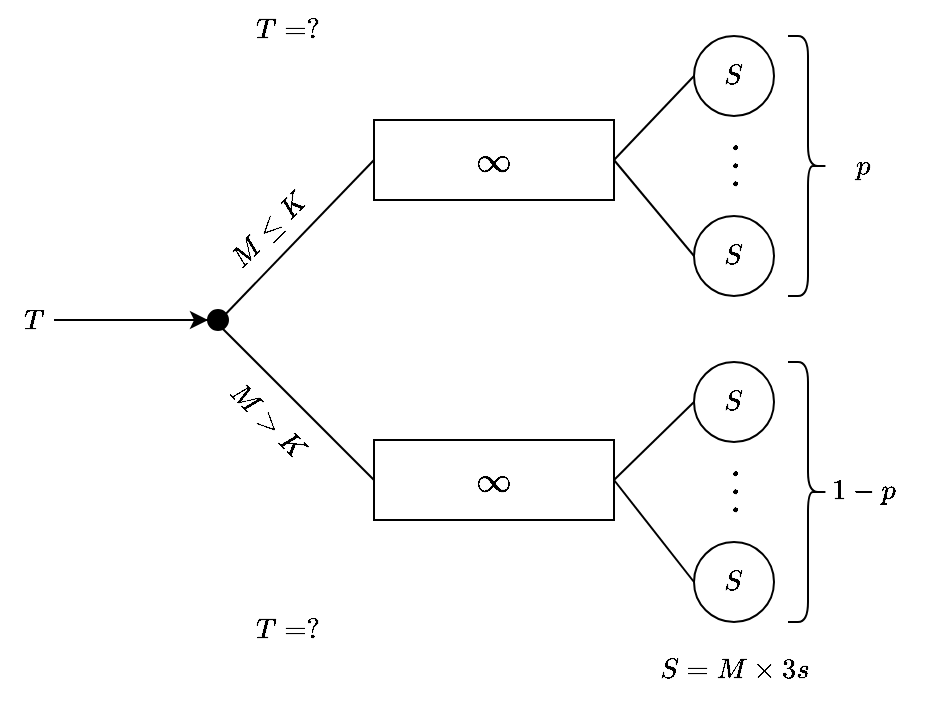 <mxfile version="22.1.5" type="google" pages="3">
  <diagram name="Pagina-1" id="4K00RK4FX_yByHIcb2aS">
    <mxGraphModel dx="521" dy="482" grid="1" gridSize="10" guides="1" tooltips="1" connect="1" arrows="1" fold="1" page="1" pageScale="1" pageWidth="1654" pageHeight="2336" math="1" shadow="0">
      <root>
        <mxCell id="0" />
        <mxCell id="1" parent="0" />
        <mxCell id="tE7Q02Ol-RE7BCVSA9B6-1" value="" style="endArrow=none;html=1;rounded=0;" parent="1" source="tE7Q02Ol-RE7BCVSA9B6-33" edge="1">
          <mxGeometry width="50" height="50" relative="1" as="geometry">
            <mxPoint x="440" y="200" as="sourcePoint" />
            <mxPoint x="520" y="200" as="targetPoint" />
          </mxGeometry>
        </mxCell>
        <mxCell id="tE7Q02Ol-RE7BCVSA9B6-2" value="" style="ellipse;whiteSpace=wrap;html=1;strokeColor=#000000;fillColor=#000000;" parent="1" vertex="1">
          <mxGeometry x="517" y="195" width="10" height="10" as="geometry" />
        </mxCell>
        <mxCell id="tE7Q02Ol-RE7BCVSA9B6-3" value="" style="endArrow=none;html=1;rounded=0;" parent="1" edge="1">
          <mxGeometry width="50" height="50" relative="1" as="geometry">
            <mxPoint x="522" y="201" as="sourcePoint" />
            <mxPoint x="600" y="120" as="targetPoint" />
          </mxGeometry>
        </mxCell>
        <mxCell id="tE7Q02Ol-RE7BCVSA9B6-8" value="" style="endArrow=none;html=1;rounded=0;" parent="1" edge="1">
          <mxGeometry width="50" height="50" relative="1" as="geometry">
            <mxPoint x="600" y="280" as="sourcePoint" />
            <mxPoint x="520" y="200" as="targetPoint" />
          </mxGeometry>
        </mxCell>
        <mxCell id="tE7Q02Ol-RE7BCVSA9B6-9" value="$$M \le K$$" style="text;html=1;strokeColor=none;fillColor=none;align=center;verticalAlign=middle;whiteSpace=wrap;rounded=0;rotation=-45;" parent="1" vertex="1">
          <mxGeometry x="517" y="140" width="60" height="30" as="geometry" />
        </mxCell>
        <mxCell id="tE7Q02Ol-RE7BCVSA9B6-10" value="&lt;font style=&quot;font-size: 15px;&quot;&gt;$$\infty$$&lt;/font&gt;" style="rounded=0;whiteSpace=wrap;html=1;" parent="1" vertex="1">
          <mxGeometry x="600" y="100" width="120" height="40" as="geometry" />
        </mxCell>
        <mxCell id="tE7Q02Ol-RE7BCVSA9B6-11" value="" style="endArrow=none;html=1;rounded=0;entryX=0;entryY=0.5;entryDx=0;entryDy=0;" parent="1" target="tE7Q02Ol-RE7BCVSA9B6-12" edge="1">
          <mxGeometry width="50" height="50" relative="1" as="geometry">
            <mxPoint x="720" y="120" as="sourcePoint" />
            <mxPoint x="760" y="120" as="targetPoint" />
          </mxGeometry>
        </mxCell>
        <mxCell id="tE7Q02Ol-RE7BCVSA9B6-12" value="$$S$$" style="ellipse;whiteSpace=wrap;html=1;" parent="1" vertex="1">
          <mxGeometry x="760" y="58" width="40" height="40" as="geometry" />
        </mxCell>
        <mxCell id="tE7Q02Ol-RE7BCVSA9B6-13" value="&lt;font style=&quot;font-size: 15px;&quot;&gt;$$\infty$$&lt;/font&gt;" style="rounded=0;whiteSpace=wrap;html=1;" parent="1" vertex="1">
          <mxGeometry x="600" y="260" width="120" height="40" as="geometry" />
        </mxCell>
        <mxCell id="tE7Q02Ol-RE7BCVSA9B6-20" value="$$M &amp;gt; K$$" style="text;html=1;strokeColor=none;fillColor=none;align=center;verticalAlign=middle;whiteSpace=wrap;rounded=0;rotation=45;" parent="1" vertex="1">
          <mxGeometry x="517" y="235" width="60" height="30" as="geometry" />
        </mxCell>
        <mxCell id="tE7Q02Ol-RE7BCVSA9B6-21" value="&lt;font style=&quot;font-size: 17px;&quot;&gt;$$\dots$$&lt;/font&gt;" style="text;html=1;strokeColor=none;fillColor=none;align=center;verticalAlign=middle;whiteSpace=wrap;rounded=0;rotation=90;" parent="1" vertex="1">
          <mxGeometry x="755" y="108" width="60" height="30" as="geometry" />
        </mxCell>
        <mxCell id="tE7Q02Ol-RE7BCVSA9B6-22" value="$$S$$" style="ellipse;whiteSpace=wrap;html=1;" parent="1" vertex="1">
          <mxGeometry x="760" y="148" width="40" height="40" as="geometry" />
        </mxCell>
        <mxCell id="tE7Q02Ol-RE7BCVSA9B6-23" value="" style="endArrow=none;html=1;rounded=0;entryX=0;entryY=0.5;entryDx=0;entryDy=0;exitX=1;exitY=0.5;exitDx=0;exitDy=0;" parent="1" source="tE7Q02Ol-RE7BCVSA9B6-10" target="tE7Q02Ol-RE7BCVSA9B6-22" edge="1">
          <mxGeometry width="50" height="50" relative="1" as="geometry">
            <mxPoint x="730" y="130" as="sourcePoint" />
            <mxPoint x="770" y="70" as="targetPoint" />
          </mxGeometry>
        </mxCell>
        <mxCell id="tE7Q02Ol-RE7BCVSA9B6-24" value="" style="shape=curlyBracket;whiteSpace=wrap;html=1;rounded=1;flipH=1;labelPosition=right;verticalLabelPosition=middle;align=left;verticalAlign=middle;" parent="1" vertex="1">
          <mxGeometry x="807" y="58" width="20" height="130" as="geometry" />
        </mxCell>
        <mxCell id="tE7Q02Ol-RE7BCVSA9B6-25" value="$$p$$" style="text;html=1;strokeColor=none;fillColor=none;align=center;verticalAlign=middle;whiteSpace=wrap;rounded=0;" parent="1" vertex="1">
          <mxGeometry x="815" y="108" width="60" height="30" as="geometry" />
        </mxCell>
        <mxCell id="tE7Q02Ol-RE7BCVSA9B6-26" value="" style="endArrow=none;html=1;rounded=0;entryX=0;entryY=0.5;entryDx=0;entryDy=0;" parent="1" target="tE7Q02Ol-RE7BCVSA9B6-27" edge="1">
          <mxGeometry width="50" height="50" relative="1" as="geometry">
            <mxPoint x="720" y="280" as="sourcePoint" />
            <mxPoint x="760" y="280" as="targetPoint" />
          </mxGeometry>
        </mxCell>
        <mxCell id="tE7Q02Ol-RE7BCVSA9B6-27" value="$$S$$" style="ellipse;whiteSpace=wrap;html=1;" parent="1" vertex="1">
          <mxGeometry x="760" y="221" width="40" height="40" as="geometry" />
        </mxCell>
        <mxCell id="tE7Q02Ol-RE7BCVSA9B6-29" value="$$S$$" style="ellipse;whiteSpace=wrap;html=1;" parent="1" vertex="1">
          <mxGeometry x="760" y="311" width="40" height="40" as="geometry" />
        </mxCell>
        <mxCell id="tE7Q02Ol-RE7BCVSA9B6-30" value="" style="endArrow=none;html=1;rounded=0;entryX=0;entryY=0.5;entryDx=0;entryDy=0;exitX=1;exitY=0.5;exitDx=0;exitDy=0;" parent="1" target="tE7Q02Ol-RE7BCVSA9B6-29" edge="1">
          <mxGeometry width="50" height="50" relative="1" as="geometry">
            <mxPoint x="720" y="280" as="sourcePoint" />
            <mxPoint x="770" y="230" as="targetPoint" />
          </mxGeometry>
        </mxCell>
        <mxCell id="tE7Q02Ol-RE7BCVSA9B6-31" value="" style="shape=curlyBracket;whiteSpace=wrap;html=1;rounded=1;flipH=1;labelPosition=right;verticalLabelPosition=middle;align=left;verticalAlign=middle;" parent="1" vertex="1">
          <mxGeometry x="807" y="221" width="20" height="130" as="geometry" />
        </mxCell>
        <mxCell id="tE7Q02Ol-RE7BCVSA9B6-32" value="$$1-p$$" style="text;html=1;strokeColor=none;fillColor=none;align=center;verticalAlign=middle;whiteSpace=wrap;rounded=0;" parent="1" vertex="1">
          <mxGeometry x="815" y="270" width="60" height="30" as="geometry" />
        </mxCell>
        <mxCell id="ZPE-zJAm7SWtLLTVLRYB-3" value="" style="edgeStyle=orthogonalEdgeStyle;rounded=0;orthogonalLoop=1;jettySize=auto;html=1;" parent="1" source="tE7Q02Ol-RE7BCVSA9B6-33" target="tE7Q02Ol-RE7BCVSA9B6-2" edge="1">
          <mxGeometry relative="1" as="geometry" />
        </mxCell>
        <mxCell id="ZPE-zJAm7SWtLLTVLRYB-4" value="" style="endArrow=none;html=1;rounded=0;" parent="1" target="tE7Q02Ol-RE7BCVSA9B6-33" edge="1">
          <mxGeometry width="50" height="50" relative="1" as="geometry">
            <mxPoint x="440" y="200" as="sourcePoint" />
            <mxPoint x="520" y="200" as="targetPoint" />
          </mxGeometry>
        </mxCell>
        <mxCell id="tE7Q02Ol-RE7BCVSA9B6-33" value="$$T$$" style="text;html=1;strokeColor=none;fillColor=none;align=center;verticalAlign=middle;whiteSpace=wrap;rounded=0;" parent="1" vertex="1">
          <mxGeometry x="420" y="187.5" width="20" height="25" as="geometry" />
        </mxCell>
        <mxCell id="tE7Q02Ol-RE7BCVSA9B6-53" value="$$T=?$$" style="text;html=1;strokeColor=none;fillColor=none;align=center;verticalAlign=middle;whiteSpace=wrap;rounded=0;" parent="1" vertex="1">
          <mxGeometry x="527" y="40" width="60" height="30" as="geometry" />
        </mxCell>
        <mxCell id="ZPE-zJAm7SWtLLTVLRYB-6" value="&lt;font style=&quot;font-size: 17px;&quot;&gt;$$\dots$$&lt;/font&gt;" style="text;html=1;strokeColor=none;fillColor=none;align=center;verticalAlign=middle;whiteSpace=wrap;rounded=0;rotation=90;" parent="1" vertex="1">
          <mxGeometry x="755" y="271" width="60" height="30" as="geometry" />
        </mxCell>
        <mxCell id="ZPE-zJAm7SWtLLTVLRYB-7" value="$$S = M \times 3s$$" style="text;html=1;strokeColor=none;fillColor=none;align=center;verticalAlign=middle;whiteSpace=wrap;rounded=0;" parent="1" vertex="1">
          <mxGeometry x="750" y="360" width="60" height="30" as="geometry" />
        </mxCell>
        <mxCell id="Q7mTbL93XKxvhIeD0i61-1" value="$$T=?$$" style="text;html=1;strokeColor=none;fillColor=none;align=center;verticalAlign=middle;whiteSpace=wrap;rounded=0;" vertex="1" parent="1">
          <mxGeometry x="527" y="340" width="60" height="30" as="geometry" />
        </mxCell>
      </root>
    </mxGraphModel>
  </diagram>
  <diagram id="Fzq10auJAbrukx77rYbd" name="Pagina-2">
    <mxGraphModel grid="1" page="1" gridSize="10" guides="1" tooltips="1" connect="1" arrows="1" fold="1" pageScale="1" pageWidth="827" pageHeight="1169" math="1" shadow="0">
      <root>
        <mxCell id="0" />
        <mxCell id="1" parent="0" />
        <mxCell id="X4qWiY8mc3nhoErEu5-b-1" value="" style="rounded=0;whiteSpace=wrap;html=1;fillColor=#CCCCCC;dashed=1;strokeColor=#000000;gradientColor=none;opacity=40;" vertex="1" parent="1">
          <mxGeometry x="250" y="30" width="140" height="330" as="geometry" />
        </mxCell>
        <mxCell id="XWwUMz-6ldGpZE_b9Zdl-1" value="" style="endArrow=none;html=1;rounded=0;" edge="1" parent="1" source="XWwUMz-6ldGpZE_b9Zdl-24">
          <mxGeometry width="50" height="50" relative="1" as="geometry">
            <mxPoint x="100" y="192" as="sourcePoint" />
            <mxPoint x="180" y="192" as="targetPoint" />
          </mxGeometry>
        </mxCell>
        <mxCell id="XWwUMz-6ldGpZE_b9Zdl-2" value="" style="ellipse;whiteSpace=wrap;html=1;strokeColor=#000000;fillColor=#000000;" vertex="1" parent="1">
          <mxGeometry x="177" y="187" width="10" height="10" as="geometry" />
        </mxCell>
        <mxCell id="XWwUMz-6ldGpZE_b9Zdl-3" value="" style="endArrow=none;html=1;rounded=0;entryX=0;entryY=0.5;entryDx=0;entryDy=0;" edge="1" parent="1" target="XWwUMz-6ldGpZE_b9Zdl-6">
          <mxGeometry width="50" height="50" relative="1" as="geometry">
            <mxPoint x="182" y="193" as="sourcePoint" />
            <mxPoint x="260" y="112" as="targetPoint" />
          </mxGeometry>
        </mxCell>
        <mxCell id="XWwUMz-6ldGpZE_b9Zdl-4" value="" style="endArrow=none;html=1;rounded=0;dashed=1;" edge="1" parent="1">
          <mxGeometry width="50" height="50" relative="1" as="geometry">
            <mxPoint x="560" y="190" as="sourcePoint" />
            <mxPoint x="187" y="192" as="targetPoint" />
          </mxGeometry>
        </mxCell>
        <mxCell id="XWwUMz-6ldGpZE_b9Zdl-5" value="$$M \le K$$" style="text;html=1;strokeColor=none;fillColor=none;align=center;verticalAlign=middle;whiteSpace=wrap;rounded=0;rotation=0;" vertex="1" parent="1">
          <mxGeometry x="130" y="90" width="60" height="30" as="geometry" />
        </mxCell>
        <mxCell id="XWwUMz-6ldGpZE_b9Zdl-6" value="&lt;font style=&quot;font-size: 15px;&quot;&gt;$$\infty$$&lt;/font&gt;" style="rounded=0;whiteSpace=wrap;html=1;" vertex="1" parent="1">
          <mxGeometry x="260" y="40" width="120" height="40" as="geometry" />
        </mxCell>
        <mxCell id="XWwUMz-6ldGpZE_b9Zdl-8" value="$$S$$" style="ellipse;whiteSpace=wrap;html=1;" vertex="1" parent="1">
          <mxGeometry x="440" y="40" width="40" height="40" as="geometry" />
        </mxCell>
        <mxCell id="XWwUMz-6ldGpZE_b9Zdl-10" value="$$M &amp;gt; K$$" style="text;html=1;strokeColor=none;fillColor=none;align=center;verticalAlign=middle;whiteSpace=wrap;rounded=0;rotation=0;" vertex="1" parent="1">
          <mxGeometry x="130" y="270" width="60" height="30" as="geometry" />
        </mxCell>
        <mxCell id="XWwUMz-6ldGpZE_b9Zdl-11" value="&lt;font style=&quot;font-size: 17px;&quot;&gt;$$\dots$$&lt;/font&gt;" style="text;html=1;strokeColor=none;fillColor=none;align=center;verticalAlign=middle;whiteSpace=wrap;rounded=0;rotation=90;" vertex="1" parent="1">
          <mxGeometry x="436" y="90" width="60" height="30" as="geometry" />
        </mxCell>
        <mxCell id="XWwUMz-6ldGpZE_b9Zdl-12" value="$$S$$" style="ellipse;whiteSpace=wrap;html=1;" vertex="1" parent="1">
          <mxGeometry x="440" y="127" width="40" height="40" as="geometry" />
        </mxCell>
        <mxCell id="XWwUMz-6ldGpZE_b9Zdl-13" value="" style="endArrow=none;html=1;rounded=0;entryX=0;entryY=0.5;entryDx=0;entryDy=0;exitX=1;exitY=0.5;exitDx=0;exitDy=0;" edge="1" parent="1" source="XWwUMz-6ldGpZE_b9Zdl-29" target="XWwUMz-6ldGpZE_b9Zdl-12">
          <mxGeometry width="50" height="50" relative="1" as="geometry">
            <mxPoint x="640" y="132" as="sourcePoint" />
            <mxPoint x="690" y="82" as="targetPoint" />
          </mxGeometry>
        </mxCell>
        <mxCell id="XWwUMz-6ldGpZE_b9Zdl-14" value="" style="shape=curlyBracket;whiteSpace=wrap;html=1;rounded=1;flipH=1;labelPosition=right;verticalLabelPosition=middle;align=left;verticalAlign=middle;" vertex="1" parent="1">
          <mxGeometry x="492" y="40" width="20" height="130" as="geometry" />
        </mxCell>
        <mxCell id="XWwUMz-6ldGpZE_b9Zdl-15" value="$$p$$" style="text;html=1;strokeColor=none;fillColor=none;align=center;verticalAlign=middle;whiteSpace=wrap;rounded=0;" vertex="1" parent="1">
          <mxGeometry x="500" y="90" width="60" height="30" as="geometry" />
        </mxCell>
        <mxCell id="XWwUMz-6ldGpZE_b9Zdl-22" value="" style="edgeStyle=orthogonalEdgeStyle;rounded=0;orthogonalLoop=1;jettySize=auto;html=1;" edge="1" parent="1" source="XWwUMz-6ldGpZE_b9Zdl-24" target="XWwUMz-6ldGpZE_b9Zdl-2">
          <mxGeometry relative="1" as="geometry" />
        </mxCell>
        <mxCell id="XWwUMz-6ldGpZE_b9Zdl-23" value="" style="endArrow=none;html=1;rounded=0;" edge="1" parent="1" target="XWwUMz-6ldGpZE_b9Zdl-24">
          <mxGeometry width="50" height="50" relative="1" as="geometry">
            <mxPoint x="100" y="192" as="sourcePoint" />
            <mxPoint x="180" y="192" as="targetPoint" />
          </mxGeometry>
        </mxCell>
        <mxCell id="XWwUMz-6ldGpZE_b9Zdl-24" value="$$T$$" style="text;html=1;strokeColor=none;fillColor=none;align=center;verticalAlign=middle;whiteSpace=wrap;rounded=0;" vertex="1" parent="1">
          <mxGeometry x="80" y="179.5" width="20" height="25" as="geometry" />
        </mxCell>
        <mxCell id="XWwUMz-6ldGpZE_b9Zdl-25" value="$$T=?$$" style="text;html=1;strokeColor=none;fillColor=none;align=center;verticalAlign=middle;whiteSpace=wrap;rounded=0;" vertex="1" parent="1">
          <mxGeometry x="160" y="10" width="60" height="30" as="geometry" />
        </mxCell>
        <mxCell id="XWwUMz-6ldGpZE_b9Zdl-28" value="$$S = M \times 3s$$" style="text;html=1;strokeColor=none;fillColor=none;align=center;verticalAlign=middle;whiteSpace=wrap;rounded=0;" vertex="1" parent="1">
          <mxGeometry x="580" y="174.5" width="60" height="30" as="geometry" />
        </mxCell>
        <mxCell id="XWwUMz-6ldGpZE_b9Zdl-29" value="&lt;font style=&quot;font-size: 15px;&quot;&gt;$$\infty$$&lt;/font&gt;" style="rounded=0;whiteSpace=wrap;html=1;" vertex="1" parent="1">
          <mxGeometry x="260" y="127" width="120" height="40" as="geometry" />
        </mxCell>
        <mxCell id="XWwUMz-6ldGpZE_b9Zdl-31" value="&lt;font style=&quot;font-size: 17px;&quot;&gt;$$\dots$$&lt;/font&gt;" style="text;html=1;strokeColor=none;fillColor=none;align=center;verticalAlign=middle;whiteSpace=wrap;rounded=0;rotation=90;" vertex="1" parent="1">
          <mxGeometry x="294" y="90" width="60" height="30" as="geometry" />
        </mxCell>
        <mxCell id="XWwUMz-6ldGpZE_b9Zdl-33" value="" style="endArrow=none;html=1;rounded=0;entryX=0;entryY=0.5;entryDx=0;entryDy=0;" edge="1" parent="1" target="XWwUMz-6ldGpZE_b9Zdl-29">
          <mxGeometry width="50" height="50" relative="1" as="geometry">
            <mxPoint x="182" y="192" as="sourcePoint" />
            <mxPoint x="270" y="70" as="targetPoint" />
          </mxGeometry>
        </mxCell>
        <mxCell id="XWwUMz-6ldGpZE_b9Zdl-36" value="" style="endArrow=none;html=1;rounded=0;entryX=0;entryY=0.5;entryDx=0;entryDy=0;exitX=1;exitY=0.5;exitDx=0;exitDy=0;" edge="1" parent="1" source="XWwUMz-6ldGpZE_b9Zdl-6" target="XWwUMz-6ldGpZE_b9Zdl-8">
          <mxGeometry width="50" height="50" relative="1" as="geometry">
            <mxPoint x="380" y="90" as="sourcePoint" />
            <mxPoint x="440" y="90" as="targetPoint" />
          </mxGeometry>
        </mxCell>
        <mxCell id="HCHE20J6ojKb93MKONE6-1" value="&lt;font style=&quot;font-size: 15px;&quot;&gt;$$\infty$$&lt;/font&gt;" style="rounded=0;whiteSpace=wrap;html=1;" vertex="1" parent="1">
          <mxGeometry x="260" y="220" width="120" height="40" as="geometry" />
        </mxCell>
        <mxCell id="HCHE20J6ojKb93MKONE6-2" value="$$S$$" style="ellipse;whiteSpace=wrap;html=1;" vertex="1" parent="1">
          <mxGeometry x="440" y="220" width="40" height="40" as="geometry" />
        </mxCell>
        <mxCell id="HCHE20J6ojKb93MKONE6-3" value="&lt;font style=&quot;font-size: 17px;&quot;&gt;$$\dots$$&lt;/font&gt;" style="text;html=1;strokeColor=none;fillColor=none;align=center;verticalAlign=middle;whiteSpace=wrap;rounded=0;rotation=90;" vertex="1" parent="1">
          <mxGeometry x="437" y="270" width="60" height="30" as="geometry" />
        </mxCell>
        <mxCell id="HCHE20J6ojKb93MKONE6-4" value="$$S$$" style="ellipse;whiteSpace=wrap;html=1;" vertex="1" parent="1">
          <mxGeometry x="440" y="307" width="40" height="40" as="geometry" />
        </mxCell>
        <mxCell id="HCHE20J6ojKb93MKONE6-5" value="" style="endArrow=none;html=1;rounded=0;entryX=0;entryY=0.5;entryDx=0;entryDy=0;exitX=1;exitY=0.5;exitDx=0;exitDy=0;" edge="1" parent="1" source="HCHE20J6ojKb93MKONE6-8" target="HCHE20J6ojKb93MKONE6-4">
          <mxGeometry width="50" height="50" relative="1" as="geometry">
            <mxPoint x="640" y="312" as="sourcePoint" />
            <mxPoint x="690" y="262" as="targetPoint" />
          </mxGeometry>
        </mxCell>
        <mxCell id="HCHE20J6ojKb93MKONE6-6" value="" style="shape=curlyBracket;whiteSpace=wrap;html=1;rounded=1;flipH=1;labelPosition=right;verticalLabelPosition=middle;align=left;verticalAlign=middle;" vertex="1" parent="1">
          <mxGeometry x="492" y="220" width="20" height="130" as="geometry" />
        </mxCell>
        <mxCell id="HCHE20J6ojKb93MKONE6-7" value="$$1-p$$" style="text;html=1;strokeColor=none;fillColor=none;align=center;verticalAlign=middle;whiteSpace=wrap;rounded=0;" vertex="1" parent="1">
          <mxGeometry x="505" y="270" width="60" height="30" as="geometry" />
        </mxCell>
        <mxCell id="HCHE20J6ojKb93MKONE6-8" value="&lt;font style=&quot;font-size: 15px;&quot;&gt;$$\infty$$&lt;/font&gt;" style="rounded=0;whiteSpace=wrap;html=1;" vertex="1" parent="1">
          <mxGeometry x="260" y="307" width="120" height="40" as="geometry" />
        </mxCell>
        <mxCell id="HCHE20J6ojKb93MKONE6-9" value="&lt;font style=&quot;font-size: 17px;&quot;&gt;$$\dots$$&lt;/font&gt;" style="text;html=1;strokeColor=none;fillColor=none;align=center;verticalAlign=middle;whiteSpace=wrap;rounded=0;rotation=90;" vertex="1" parent="1">
          <mxGeometry x="294" y="270" width="60" height="30" as="geometry" />
        </mxCell>
        <mxCell id="HCHE20J6ojKb93MKONE6-10" value="" style="endArrow=none;html=1;rounded=0;entryX=0;entryY=0.5;entryDx=0;entryDy=0;exitX=1;exitY=0.5;exitDx=0;exitDy=0;" edge="1" parent="1" source="HCHE20J6ojKb93MKONE6-1" target="HCHE20J6ojKb93MKONE6-2">
          <mxGeometry width="50" height="50" relative="1" as="geometry">
            <mxPoint x="380" y="270" as="sourcePoint" />
            <mxPoint x="440" y="270" as="targetPoint" />
          </mxGeometry>
        </mxCell>
        <mxCell id="HCHE20J6ojKb93MKONE6-11" value="" style="endArrow=none;html=1;rounded=0;entryX=1;entryY=1;entryDx=0;entryDy=0;exitX=0;exitY=0.5;exitDx=0;exitDy=0;" edge="1" parent="1" source="HCHE20J6ojKb93MKONE6-1" target="XWwUMz-6ldGpZE_b9Zdl-2">
          <mxGeometry width="50" height="50" relative="1" as="geometry">
            <mxPoint x="170" y="307" as="sourcePoint" />
            <mxPoint x="248" y="262" as="targetPoint" />
          </mxGeometry>
        </mxCell>
        <mxCell id="HCHE20J6ojKb93MKONE6-13" value="" style="endArrow=none;html=1;rounded=0;exitX=0;exitY=0.5;exitDx=0;exitDy=0;" edge="1" parent="1" source="HCHE20J6ojKb93MKONE6-8">
          <mxGeometry width="50" height="50" relative="1" as="geometry">
            <mxPoint x="160" y="361.5" as="sourcePoint" />
            <mxPoint x="182" y="192" as="targetPoint" />
            <Array as="points">
              <mxPoint x="190" y="210" />
            </Array>
          </mxGeometry>
        </mxCell>
        <mxCell id="4_18sOq9NOeu7A9KmaEJ-1" value="$$T=?$$" style="text;html=1;strokeColor=none;fillColor=none;align=center;verticalAlign=middle;whiteSpace=wrap;rounded=0;" vertex="1" parent="1">
          <mxGeometry x="160" y="360" width="60" height="30" as="geometry" />
        </mxCell>
        <mxCell id="XWwUMz-6ldGpZE_b9Zdl-54" value="" style="edgeStyle=orthogonalEdgeStyle;rounded=0;orthogonalLoop=1;jettySize=auto;html=1;exitX=0.5;exitY=0;exitDx=0;exitDy=0;entryX=0.5;entryY=0;entryDx=0;entryDy=0;curved=1;" edge="1" parent="1" source="X4qWiY8mc3nhoErEu5-b-2" target="XWwUMz-6ldGpZE_b9Zdl-47">
          <mxGeometry relative="1" as="geometry">
            <Array as="points">
              <mxPoint x="100" y="490" />
              <mxPoint x="220" y="490" />
            </Array>
          </mxGeometry>
        </mxCell>
        <mxCell id="X4qWiY8mc3nhoErEu5-b-2" value="$$0$$" style="ellipse;whiteSpace=wrap;html=1;fontStyle=1" vertex="1" parent="1">
          <mxGeometry x="80" y="520" width="40" height="40" as="geometry" />
        </mxCell>
        <mxCell id="X4qWiY8mc3nhoErEu5-b-3" value="$$0$$" style="ellipse;whiteSpace=wrap;html=1;" vertex="1" parent="1">
          <mxGeometry x="200" y="520" width="40" height="40" as="geometry" />
        </mxCell>
        <mxCell id="XWwUMz-6ldGpZE_b9Zdl-47" value="$$1$$" style="ellipse;whiteSpace=wrap;html=1;fontStyle=1" vertex="1" parent="1">
          <mxGeometry x="200" y="520" width="40" height="40" as="geometry" />
        </mxCell>
        <mxCell id="XWwUMz-6ldGpZE_b9Zdl-48" value="$$2$$" style="ellipse;whiteSpace=wrap;html=1;fontStyle=1" vertex="1" parent="1">
          <mxGeometry x="320" y="520" width="40" height="40" as="geometry" />
        </mxCell>
        <mxCell id="XWwUMz-6ldGpZE_b9Zdl-50" value="$$n$$" style="ellipse;whiteSpace=wrap;html=1;fontStyle=1" vertex="1" parent="1">
          <mxGeometry x="560" y="520" width="40" height="40" as="geometry" />
        </mxCell>
        <mxCell id="XWwUMz-6ldGpZE_b9Zdl-51" value="&lt;font style=&quot;font-size: 17px;&quot;&gt;$$\dots$$&lt;/font&gt;" style="text;html=1;strokeColor=none;fillColor=none;align=center;verticalAlign=middle;whiteSpace=wrap;rounded=0;rotation=0;" vertex="1" parent="1">
          <mxGeometry x="492" y="520" width="60" height="30" as="geometry" />
        </mxCell>
        <mxCell id="XWwUMz-6ldGpZE_b9Zdl-53" value="&lt;svg style=&quot;vertical-align: -0.025ex;&quot; xmlns:xlink=&quot;http://www.w3.org/1999/xlink&quot; viewBox=&quot;0 -694 521 705&quot; role=&quot;img&quot; height=&quot;1.595ex&quot; width=&quot;1.179ex&quot; xmlns=&quot;http://www.w3.org/2000/svg&quot;&gt;&lt;defs&gt;&lt;path d=&quot;M121 647Q121 657 125 670T137 683Q138 683 209 688T282 694Q294 694 294 686Q294 679 244 477Q194 279 194 272Q213 282 223 291Q247 309 292 354T362 415Q402 442 438 442Q468 442 485 423T503 369Q503 344 496 327T477 302T456 291T438 288Q418 288 406 299T394 328Q394 353 410 369T442 390L458 393Q446 405 434 405H430Q398 402 367 380T294 316T228 255Q230 254 243 252T267 246T293 238T320 224T342 206T359 180T365 147Q365 130 360 106T354 66Q354 26 381 26Q429 26 459 145Q461 153 479 153H483Q499 153 499 144Q499 139 496 130Q455 -11 378 -11Q333 -11 305 15T277 90Q277 108 280 121T283 145Q283 167 269 183T234 206T200 217T182 220H180Q168 178 159 139T145 81T136 44T129 20T122 7T111 -2Q98 -11 83 -11Q66 -11 57 -1T48 16Q48 26 85 176T158 471L195 616Q196 629 188 632T149 637H144Q134 637 131 637T124 640T121 647Z&quot; id=&quot;MJX-2532-TEX-I-1D458&quot;&gt;&lt;/path&gt;&lt;/defs&gt;&lt;g transform=&quot;scale(1,-1)&quot; stroke-width=&quot;0&quot; fill=&quot;currentColor&quot; stroke=&quot;currentColor&quot;&gt;&lt;g data-mml-node=&quot;math&quot;&gt;&lt;g data-mml-node=&quot;mi&quot;&gt;&lt;use xlink:href=&quot;#MJX-2532-TEX-I-1D458&quot; data-c=&quot;1D458&quot;&gt;&lt;/use&gt;&lt;/g&gt;&lt;/g&gt;&lt;/g&gt;&lt;/svg&gt;" style="ellipse;whiteSpace=wrap;html=1;fontStyle=1" vertex="1" parent="1">
          <mxGeometry x="440" y="520" width="40" height="40" as="geometry" />
        </mxCell>
        <mxCell id="XWwUMz-6ldGpZE_b9Zdl-56" value="" style="edgeStyle=orthogonalEdgeStyle;rounded=0;orthogonalLoop=1;jettySize=auto;html=1;exitX=0.5;exitY=0;exitDx=0;exitDy=0;entryX=0.5;entryY=0;entryDx=0;entryDy=0;curved=1;" edge="1" parent="1" source="XWwUMz-6ldGpZE_b9Zdl-48" target="XWwUMz-6ldGpZE_b9Zdl-53">
          <mxGeometry relative="1" as="geometry">
            <mxPoint x="340" y="520" as="sourcePoint" />
            <mxPoint x="460" y="520" as="targetPoint" />
            <Array as="points">
              <mxPoint x="340" y="490" />
              <mxPoint x="460" y="490" />
            </Array>
          </mxGeometry>
        </mxCell>
        <mxCell id="XWwUMz-6ldGpZE_b9Zdl-60" value="" style="edgeStyle=orthogonalEdgeStyle;rounded=0;orthogonalLoop=1;jettySize=auto;html=1;exitX=0.5;exitY=1;exitDx=0;exitDy=0;entryX=0.5;entryY=1;entryDx=0;entryDy=0;curved=1;" edge="1" parent="1" source="XWwUMz-6ldGpZE_b9Zdl-47" target="X4qWiY8mc3nhoErEu5-b-2">
          <mxGeometry relative="1" as="geometry">
            <mxPoint x="110" y="670" as="sourcePoint" />
            <mxPoint x="230" y="670" as="targetPoint" />
            <Array as="points">
              <mxPoint x="220" y="590" />
              <mxPoint x="100" y="590" />
            </Array>
          </mxGeometry>
        </mxCell>
        <mxCell id="XWwUMz-6ldGpZE_b9Zdl-61" value="" style="edgeStyle=orthogonalEdgeStyle;rounded=0;orthogonalLoop=1;jettySize=auto;html=1;exitX=0.5;exitY=1;exitDx=0;exitDy=0;entryX=0.5;entryY=1;entryDx=0;entryDy=0;curved=1;" edge="1" parent="1" source="XWwUMz-6ldGpZE_b9Zdl-53" target="XWwUMz-6ldGpZE_b9Zdl-48">
          <mxGeometry relative="1" as="geometry">
            <mxPoint x="330" y="650" as="sourcePoint" />
            <mxPoint x="450" y="650" as="targetPoint" />
            <Array as="points">
              <mxPoint x="460" y="590" />
              <mxPoint x="340" y="590" />
            </Array>
          </mxGeometry>
        </mxCell>
        <mxCell id="XWwUMz-6ldGpZE_b9Zdl-65" value="" style="edgeStyle=orthogonalEdgeStyle;rounded=0;orthogonalLoop=1;jettySize=auto;html=1;exitX=0.5;exitY=0;exitDx=0;exitDy=0;curved=1;" edge="1" parent="1" source="XWwUMz-6ldGpZE_b9Zdl-53">
          <mxGeometry relative="1" as="geometry">
            <mxPoint x="460" y="520" as="sourcePoint" />
            <mxPoint x="510" y="490" as="targetPoint" />
            <Array as="points">
              <mxPoint x="460" y="490" />
            </Array>
          </mxGeometry>
        </mxCell>
        <mxCell id="XWwUMz-6ldGpZE_b9Zdl-66" value="" style="edgeStyle=orthogonalEdgeStyle;rounded=0;orthogonalLoop=1;jettySize=auto;html=1;entryX=0.5;entryY=0;entryDx=0;entryDy=0;curved=1;" edge="1" parent="1" target="XWwUMz-6ldGpZE_b9Zdl-50">
          <mxGeometry relative="1" as="geometry">
            <mxPoint x="540" y="490" as="sourcePoint" />
            <mxPoint x="580" y="520" as="targetPoint" />
            <Array as="points">
              <mxPoint x="580" y="490" />
            </Array>
          </mxGeometry>
        </mxCell>
        <mxCell id="XWwUMz-6ldGpZE_b9Zdl-67" value="&lt;font style=&quot;font-size: 12px;&quot;&gt;$$\dots$$&lt;/font&gt;" style="text;html=1;strokeColor=none;fillColor=none;align=center;verticalAlign=middle;whiteSpace=wrap;rounded=0;rotation=0;" vertex="1" parent="1">
          <mxGeometry x="495" y="470" width="60" height="30" as="geometry" />
        </mxCell>
        <mxCell id="XWwUMz-6ldGpZE_b9Zdl-68" value="" style="edgeStyle=orthogonalEdgeStyle;rounded=0;orthogonalLoop=1;jettySize=auto;html=1;entryX=0.5;entryY=1;entryDx=0;entryDy=0;curved=1;" edge="1" parent="1" target="XWwUMz-6ldGpZE_b9Zdl-53">
          <mxGeometry relative="1" as="geometry">
            <mxPoint x="500" y="590" as="sourcePoint" />
            <mxPoint x="460" y="560" as="targetPoint" />
            <Array as="points">
              <mxPoint x="460" y="590" />
            </Array>
          </mxGeometry>
        </mxCell>
        <mxCell id="XWwUMz-6ldGpZE_b9Zdl-69" value="" style="edgeStyle=orthogonalEdgeStyle;rounded=0;orthogonalLoop=1;jettySize=auto;html=1;exitX=0.5;exitY=1;exitDx=0;exitDy=0;curved=1;" edge="1" parent="1" source="XWwUMz-6ldGpZE_b9Zdl-50">
          <mxGeometry relative="1" as="geometry">
            <mxPoint x="580" y="560" as="sourcePoint" />
            <mxPoint x="540" y="585" as="targetPoint" />
            <Array as="points">
              <mxPoint x="580" y="585" />
            </Array>
          </mxGeometry>
        </mxCell>
        <mxCell id="XWwUMz-6ldGpZE_b9Zdl-70" value="&lt;font style=&quot;font-size: 12px;&quot;&gt;$$\dots$$&lt;/font&gt;" style="text;html=1;strokeColor=none;fillColor=none;align=center;verticalAlign=middle;whiteSpace=wrap;rounded=0;rotation=0;" vertex="1" parent="1">
          <mxGeometry x="490" y="570" width="60" height="30" as="geometry" />
        </mxCell>
        <mxCell id="XWwUMz-6ldGpZE_b9Zdl-71" value="" style="edgeStyle=orthogonalEdgeStyle;rounded=0;orthogonalLoop=1;jettySize=auto;html=1;exitX=0.5;exitY=0;exitDx=0;exitDy=0;entryX=0.5;entryY=0;entryDx=0;entryDy=0;curved=1;" edge="1" parent="1" source="XWwUMz-6ldGpZE_b9Zdl-47" target="XWwUMz-6ldGpZE_b9Zdl-48">
          <mxGeometry relative="1" as="geometry">
            <mxPoint x="234" y="500" as="sourcePoint" />
            <mxPoint x="354" y="500" as="targetPoint" />
            <Array as="points">
              <mxPoint x="220" y="490" />
              <mxPoint x="340" y="490" />
            </Array>
          </mxGeometry>
        </mxCell>
        <mxCell id="XWwUMz-6ldGpZE_b9Zdl-72" value="" style="edgeStyle=orthogonalEdgeStyle;rounded=0;orthogonalLoop=1;jettySize=auto;html=1;exitX=0.5;exitY=1;exitDx=0;exitDy=0;entryX=0.5;entryY=1;entryDx=0;entryDy=0;curved=1;" edge="1" parent="1" source="XWwUMz-6ldGpZE_b9Zdl-48" target="XWwUMz-6ldGpZE_b9Zdl-47">
          <mxGeometry relative="1" as="geometry">
            <mxPoint x="340" y="560" as="sourcePoint" />
            <mxPoint x="220" y="560" as="targetPoint" />
            <Array as="points">
              <mxPoint x="340" y="590" />
              <mxPoint x="220" y="590" />
            </Array>
          </mxGeometry>
        </mxCell>
        <mxCell id="VSGQT6Lexra4JvT460q0-1" value="$$\pi = P\{M \le K\}$$" style="text;html=1;strokeColor=none;fillColor=none;align=center;verticalAlign=middle;whiteSpace=wrap;rounded=0;rotation=0;" vertex="1" parent="1">
          <mxGeometry x="140" y="50" width="60" height="30" as="geometry" />
        </mxCell>
        <mxCell id="VSGQT6Lexra4JvT460q0-2" value="$$1-e^{-\lambda x} \le K$$" style="text;html=1;align=center;verticalAlign=middle;resizable=0;points=[];autosize=1;strokeColor=none;fillColor=none;" vertex="1" parent="1">
          <mxGeometry x="-40" y="127" width="160" height="30" as="geometry" />
        </mxCell>
        <mxCell id="VSGQT6Lexra4JvT460q0-3" value="$$1-e^{-\lambda x} \le K$$" style="text;html=1;align=center;verticalAlign=middle;resizable=0;points=[];autosize=1;strokeColor=none;fillColor=none;" vertex="1" parent="1">
          <mxGeometry x="10" y="230" width="160" height="30" as="geometry" />
        </mxCell>
        <mxCell id="VSGQT6Lexra4JvT460q0-5" value="$$e^{-\lambda x} \ge -K + 1$$" style="text;html=1;align=center;verticalAlign=middle;resizable=0;points=[];autosize=1;strokeColor=none;fillColor=none;" vertex="1" parent="1">
          <mxGeometry y="317" width="180" height="30" as="geometry" />
        </mxCell>
        <mxCell id="VSGQT6Lexra4JvT460q0-6" value="$$-\lambda x \ge ln(-K + 1)$$" style="text;html=1;align=center;verticalAlign=middle;resizable=0;points=[];autosize=1;strokeColor=none;fillColor=none;" vertex="1" parent="1">
          <mxGeometry x="5" y="350" width="180" height="30" as="geometry" />
        </mxCell>
        <mxCell id="VSGQT6Lexra4JvT460q0-7" value="$$x \le \frac{ln(-K + 1)}{-\lambda&lt;br&gt;}$$" style="text;html=1;align=center;verticalAlign=middle;resizable=0;points=[];autosize=1;strokeColor=none;fillColor=none;" vertex="1" parent="1">
          <mxGeometry y="385" width="190" height="40" as="geometry" />
        </mxCell>
        <mxCell id="Qcf9a5jpxalBHm65wN9f-1" value="$$\pi = P\{M\leq x\} = 1 - e^{\lambda_M x}$$" style="text;html=1;align=center;verticalAlign=middle;resizable=0;points=[];autosize=1;strokeColor=none;fillColor=none;" vertex="1" parent="1">
          <mxGeometry x="-290" y="44" width="260" height="30" as="geometry" />
        </mxCell>
        <mxCell id="Qcf9a5jpxalBHm65wN9f-2" value="$$\pi = P\{M\leq K\} = 1 - e^{\lambda_M K}$$" style="text;html=1;align=center;verticalAlign=middle;resizable=0;points=[];autosize=1;strokeColor=none;fillColor=none;" vertex="1" parent="1">
          <mxGeometry x="-290" y="72" width="260" height="30" as="geometry" />
        </mxCell>
        <mxCell id="Qcf9a5jpxalBHm65wN9f-3" value="$$\lambda_M\ is\ the\ rate\ of\ M$$" style="text;html=1;align=center;verticalAlign=middle;resizable=0;points=[];autosize=1;strokeColor=none;fillColor=none;" vertex="1" parent="1">
          <mxGeometry x="-290" y="102" width="210" height="30" as="geometry" />
        </mxCell>
        <mxCell id="iTOKAlP9EdnceO4vRrfQ-1" value="$$\pi_0$$" style="text;html=1;align=center;verticalAlign=middle;resizable=0;points=[];autosize=1;strokeColor=none;fillColor=none;" vertex="1" parent="1">
          <mxGeometry x="180" y="80" width="80" height="30" as="geometry" />
        </mxCell>
        <mxCell id="iTOKAlP9EdnceO4vRrfQ-2" value="$$\pi_k$$" style="text;html=1;align=center;verticalAlign=middle;resizable=0;points=[];autosize=1;strokeColor=none;fillColor=none;" vertex="1" parent="1">
          <mxGeometry x="190" y="132" width="80" height="30" as="geometry" />
        </mxCell>
        <mxCell id="iTOKAlP9EdnceO4vRrfQ-3" value="$$\pi_{k+1}$$" style="text;html=1;align=center;verticalAlign=middle;resizable=0;points=[];autosize=1;strokeColor=none;fillColor=none;" vertex="1" parent="1">
          <mxGeometry x="180" y="220" width="100" height="30" as="geometry" />
        </mxCell>
        <mxCell id="iTOKAlP9EdnceO4vRrfQ-5" value="$$\pi_{n}$$" style="text;html=1;align=center;verticalAlign=middle;resizable=0;points=[];autosize=1;strokeColor=none;fillColor=none;" vertex="1" parent="1">
          <mxGeometry x="185" y="277" width="80" height="30" as="geometry" />
        </mxCell>
      </root>
    </mxGraphModel>
  </diagram>
  <diagram name="Copia di Pagina-2" id="RQn1XnrWxqXeldbHh6YJ">
    <mxGraphModel grid="1" page="1" gridSize="10" guides="1" tooltips="1" connect="1" arrows="1" fold="1" pageScale="1" pageWidth="827" pageHeight="1169" math="1" shadow="0">
      <root>
        <mxCell id="8Da-SxEKaooavXji_2WW-0" />
        <mxCell id="8Da-SxEKaooavXji_2WW-1" parent="8Da-SxEKaooavXji_2WW-0" />
        <mxCell id="8Da-SxEKaooavXji_2WW-2" value="" style="rounded=0;whiteSpace=wrap;html=1;fillColor=#CCCCCC;dashed=1;strokeColor=#000000;gradientColor=none;opacity=40;" vertex="1" parent="8Da-SxEKaooavXji_2WW-1">
          <mxGeometry x="250" y="30" width="140" height="330" as="geometry" />
        </mxCell>
        <mxCell id="8Da-SxEKaooavXji_2WW-3" value="" style="endArrow=none;html=1;rounded=0;" edge="1" parent="8Da-SxEKaooavXji_2WW-1" source="8Da-SxEKaooavXji_2WW-18">
          <mxGeometry width="50" height="50" relative="1" as="geometry">
            <mxPoint x="100" y="192" as="sourcePoint" />
            <mxPoint x="180" y="192" as="targetPoint" />
          </mxGeometry>
        </mxCell>
        <mxCell id="8Da-SxEKaooavXji_2WW-4" value="" style="ellipse;whiteSpace=wrap;html=1;strokeColor=#000000;fillColor=#000000;" vertex="1" parent="8Da-SxEKaooavXji_2WW-1">
          <mxGeometry x="177" y="187" width="10" height="10" as="geometry" />
        </mxCell>
        <mxCell id="8Da-SxEKaooavXji_2WW-5" value="" style="endArrow=none;html=1;rounded=0;entryX=0;entryY=0.5;entryDx=0;entryDy=0;" edge="1" parent="8Da-SxEKaooavXji_2WW-1" target="8Da-SxEKaooavXji_2WW-8">
          <mxGeometry width="50" height="50" relative="1" as="geometry">
            <mxPoint x="182" y="193" as="sourcePoint" />
            <mxPoint x="260" y="112" as="targetPoint" />
          </mxGeometry>
        </mxCell>
        <mxCell id="8Da-SxEKaooavXji_2WW-6" value="" style="endArrow=none;html=1;rounded=0;dashed=1;" edge="1" parent="8Da-SxEKaooavXji_2WW-1">
          <mxGeometry width="50" height="50" relative="1" as="geometry">
            <mxPoint x="560" y="190" as="sourcePoint" />
            <mxPoint x="187" y="192" as="targetPoint" />
          </mxGeometry>
        </mxCell>
        <mxCell id="8Da-SxEKaooavXji_2WW-8" value="&lt;font style=&quot;font-size: 15px;&quot;&gt;$$\infty$$&lt;/font&gt;" style="rounded=0;whiteSpace=wrap;html=1;" vertex="1" parent="8Da-SxEKaooavXji_2WW-1">
          <mxGeometry x="260" y="40" width="120" height="40" as="geometry" />
        </mxCell>
        <mxCell id="8Da-SxEKaooavXji_2WW-9" value="$$S$$" style="ellipse;whiteSpace=wrap;html=1;" vertex="1" parent="8Da-SxEKaooavXji_2WW-1">
          <mxGeometry x="440" y="40" width="40" height="40" as="geometry" />
        </mxCell>
        <mxCell id="8Da-SxEKaooavXji_2WW-10" value="$$M &amp;gt; K$$" style="text;html=1;strokeColor=none;fillColor=none;align=center;verticalAlign=middle;whiteSpace=wrap;rounded=0;rotation=0;" vertex="1" parent="8Da-SxEKaooavXji_2WW-1">
          <mxGeometry x="130" y="270" width="60" height="30" as="geometry" />
        </mxCell>
        <mxCell id="8Da-SxEKaooavXji_2WW-11" value="&lt;font style=&quot;font-size: 17px;&quot;&gt;$$\dots$$&lt;/font&gt;" style="text;html=1;strokeColor=none;fillColor=none;align=center;verticalAlign=middle;whiteSpace=wrap;rounded=0;rotation=90;" vertex="1" parent="8Da-SxEKaooavXji_2WW-1">
          <mxGeometry x="436" y="90" width="60" height="30" as="geometry" />
        </mxCell>
        <mxCell id="8Da-SxEKaooavXji_2WW-12" value="$$S$$" style="ellipse;whiteSpace=wrap;html=1;" vertex="1" parent="8Da-SxEKaooavXji_2WW-1">
          <mxGeometry x="440" y="127" width="40" height="40" as="geometry" />
        </mxCell>
        <mxCell id="8Da-SxEKaooavXji_2WW-13" value="" style="endArrow=none;html=1;rounded=0;entryX=0;entryY=0.5;entryDx=0;entryDy=0;exitX=1;exitY=0.5;exitDx=0;exitDy=0;" edge="1" parent="8Da-SxEKaooavXji_2WW-1" source="8Da-SxEKaooavXji_2WW-21" target="8Da-SxEKaooavXji_2WW-12">
          <mxGeometry width="50" height="50" relative="1" as="geometry">
            <mxPoint x="640" y="132" as="sourcePoint" />
            <mxPoint x="690" y="82" as="targetPoint" />
          </mxGeometry>
        </mxCell>
        <mxCell id="8Da-SxEKaooavXji_2WW-14" value="" style="shape=curlyBracket;whiteSpace=wrap;html=1;rounded=1;flipH=1;labelPosition=right;verticalLabelPosition=middle;align=left;verticalAlign=middle;" vertex="1" parent="8Da-SxEKaooavXji_2WW-1">
          <mxGeometry x="492" y="40" width="20" height="130" as="geometry" />
        </mxCell>
        <mxCell id="8Da-SxEKaooavXji_2WW-15" value="$$p$$" style="text;html=1;strokeColor=none;fillColor=none;align=center;verticalAlign=middle;whiteSpace=wrap;rounded=0;" vertex="1" parent="8Da-SxEKaooavXji_2WW-1">
          <mxGeometry x="500" y="90" width="60" height="30" as="geometry" />
        </mxCell>
        <mxCell id="8Da-SxEKaooavXji_2WW-16" value="" style="edgeStyle=orthogonalEdgeStyle;rounded=0;orthogonalLoop=1;jettySize=auto;html=1;" edge="1" parent="8Da-SxEKaooavXji_2WW-1" source="8Da-SxEKaooavXji_2WW-18" target="8Da-SxEKaooavXji_2WW-4">
          <mxGeometry relative="1" as="geometry" />
        </mxCell>
        <mxCell id="8Da-SxEKaooavXji_2WW-17" value="" style="endArrow=none;html=1;rounded=0;" edge="1" parent="8Da-SxEKaooavXji_2WW-1" target="8Da-SxEKaooavXji_2WW-18">
          <mxGeometry width="50" height="50" relative="1" as="geometry">
            <mxPoint x="100" y="192" as="sourcePoint" />
            <mxPoint x="180" y="192" as="targetPoint" />
          </mxGeometry>
        </mxCell>
        <mxCell id="8Da-SxEKaooavXji_2WW-18" value="$$T$$" style="text;html=1;strokeColor=none;fillColor=none;align=center;verticalAlign=middle;whiteSpace=wrap;rounded=0;" vertex="1" parent="8Da-SxEKaooavXji_2WW-1">
          <mxGeometry x="80" y="179.5" width="20" height="25" as="geometry" />
        </mxCell>
        <mxCell id="8Da-SxEKaooavXji_2WW-20" value="$$S = M \times 3s$$" style="text;html=1;strokeColor=none;fillColor=none;align=center;verticalAlign=middle;whiteSpace=wrap;rounded=0;" vertex="1" parent="8Da-SxEKaooavXji_2WW-1">
          <mxGeometry x="580" y="174.5" width="60" height="30" as="geometry" />
        </mxCell>
        <mxCell id="8Da-SxEKaooavXji_2WW-21" value="&lt;font style=&quot;font-size: 15px;&quot;&gt;$$\infty$$&lt;/font&gt;" style="rounded=0;whiteSpace=wrap;html=1;" vertex="1" parent="8Da-SxEKaooavXji_2WW-1">
          <mxGeometry x="260" y="127" width="120" height="40" as="geometry" />
        </mxCell>
        <mxCell id="8Da-SxEKaooavXji_2WW-22" value="&lt;font style=&quot;font-size: 17px;&quot;&gt;$$\dots$$&lt;/font&gt;" style="text;html=1;strokeColor=none;fillColor=none;align=center;verticalAlign=middle;whiteSpace=wrap;rounded=0;rotation=90;" vertex="1" parent="8Da-SxEKaooavXji_2WW-1">
          <mxGeometry x="294" y="90" width="60" height="30" as="geometry" />
        </mxCell>
        <mxCell id="8Da-SxEKaooavXji_2WW-23" value="" style="endArrow=none;html=1;rounded=0;entryX=0;entryY=0.5;entryDx=0;entryDy=0;" edge="1" parent="8Da-SxEKaooavXji_2WW-1" target="8Da-SxEKaooavXji_2WW-21">
          <mxGeometry width="50" height="50" relative="1" as="geometry">
            <mxPoint x="182" y="192" as="sourcePoint" />
            <mxPoint x="270" y="70" as="targetPoint" />
          </mxGeometry>
        </mxCell>
        <mxCell id="8Da-SxEKaooavXji_2WW-24" value="" style="endArrow=none;html=1;rounded=0;entryX=0;entryY=0.5;entryDx=0;entryDy=0;exitX=1;exitY=0.5;exitDx=0;exitDy=0;" edge="1" parent="8Da-SxEKaooavXji_2WW-1" source="8Da-SxEKaooavXji_2WW-8" target="8Da-SxEKaooavXji_2WW-9">
          <mxGeometry width="50" height="50" relative="1" as="geometry">
            <mxPoint x="380" y="90" as="sourcePoint" />
            <mxPoint x="440" y="90" as="targetPoint" />
          </mxGeometry>
        </mxCell>
        <mxCell id="8Da-SxEKaooavXji_2WW-25" value="&lt;font style=&quot;font-size: 15px;&quot;&gt;$$\infty$$&lt;/font&gt;" style="rounded=0;whiteSpace=wrap;html=1;" vertex="1" parent="8Da-SxEKaooavXji_2WW-1">
          <mxGeometry x="260" y="220" width="120" height="40" as="geometry" />
        </mxCell>
        <mxCell id="8Da-SxEKaooavXji_2WW-26" value="$$S$$" style="ellipse;whiteSpace=wrap;html=1;" vertex="1" parent="8Da-SxEKaooavXji_2WW-1">
          <mxGeometry x="440" y="220" width="40" height="40" as="geometry" />
        </mxCell>
        <mxCell id="8Da-SxEKaooavXji_2WW-27" value="&lt;font style=&quot;font-size: 17px;&quot;&gt;$$\dots$$&lt;/font&gt;" style="text;html=1;strokeColor=none;fillColor=none;align=center;verticalAlign=middle;whiteSpace=wrap;rounded=0;rotation=90;" vertex="1" parent="8Da-SxEKaooavXji_2WW-1">
          <mxGeometry x="437" y="270" width="60" height="30" as="geometry" />
        </mxCell>
        <mxCell id="8Da-SxEKaooavXji_2WW-28" value="$$S$$" style="ellipse;whiteSpace=wrap;html=1;" vertex="1" parent="8Da-SxEKaooavXji_2WW-1">
          <mxGeometry x="440" y="307" width="40" height="40" as="geometry" />
        </mxCell>
        <mxCell id="8Da-SxEKaooavXji_2WW-29" value="" style="endArrow=none;html=1;rounded=0;entryX=0;entryY=0.5;entryDx=0;entryDy=0;exitX=1;exitY=0.5;exitDx=0;exitDy=0;" edge="1" parent="8Da-SxEKaooavXji_2WW-1" source="8Da-SxEKaooavXji_2WW-32" target="8Da-SxEKaooavXji_2WW-28">
          <mxGeometry width="50" height="50" relative="1" as="geometry">
            <mxPoint x="640" y="312" as="sourcePoint" />
            <mxPoint x="690" y="262" as="targetPoint" />
          </mxGeometry>
        </mxCell>
        <mxCell id="8Da-SxEKaooavXji_2WW-30" value="" style="shape=curlyBracket;whiteSpace=wrap;html=1;rounded=1;flipH=1;labelPosition=right;verticalLabelPosition=middle;align=left;verticalAlign=middle;" vertex="1" parent="8Da-SxEKaooavXji_2WW-1">
          <mxGeometry x="492" y="220" width="20" height="130" as="geometry" />
        </mxCell>
        <mxCell id="8Da-SxEKaooavXji_2WW-31" value="$$1-p$$" style="text;html=1;strokeColor=none;fillColor=none;align=center;verticalAlign=middle;whiteSpace=wrap;rounded=0;" vertex="1" parent="8Da-SxEKaooavXji_2WW-1">
          <mxGeometry x="505" y="270" width="60" height="30" as="geometry" />
        </mxCell>
        <mxCell id="8Da-SxEKaooavXji_2WW-32" value="&lt;font style=&quot;font-size: 15px;&quot;&gt;$$\infty$$&lt;/font&gt;" style="rounded=0;whiteSpace=wrap;html=1;" vertex="1" parent="8Da-SxEKaooavXji_2WW-1">
          <mxGeometry x="260" y="307" width="120" height="40" as="geometry" />
        </mxCell>
        <mxCell id="8Da-SxEKaooavXji_2WW-33" value="&lt;font style=&quot;font-size: 17px;&quot;&gt;$$\dots$$&lt;/font&gt;" style="text;html=1;strokeColor=none;fillColor=none;align=center;verticalAlign=middle;whiteSpace=wrap;rounded=0;rotation=90;" vertex="1" parent="8Da-SxEKaooavXji_2WW-1">
          <mxGeometry x="294" y="270" width="60" height="30" as="geometry" />
        </mxCell>
        <mxCell id="8Da-SxEKaooavXji_2WW-34" value="" style="endArrow=none;html=1;rounded=0;entryX=0;entryY=0.5;entryDx=0;entryDy=0;exitX=1;exitY=0.5;exitDx=0;exitDy=0;" edge="1" parent="8Da-SxEKaooavXji_2WW-1" source="8Da-SxEKaooavXji_2WW-25" target="8Da-SxEKaooavXji_2WW-26">
          <mxGeometry width="50" height="50" relative="1" as="geometry">
            <mxPoint x="380" y="270" as="sourcePoint" />
            <mxPoint x="440" y="270" as="targetPoint" />
          </mxGeometry>
        </mxCell>
        <mxCell id="8Da-SxEKaooavXji_2WW-35" value="" style="endArrow=none;html=1;rounded=0;entryX=1;entryY=1;entryDx=0;entryDy=0;exitX=0;exitY=0.5;exitDx=0;exitDy=0;" edge="1" parent="8Da-SxEKaooavXji_2WW-1" source="8Da-SxEKaooavXji_2WW-25" target="8Da-SxEKaooavXji_2WW-4">
          <mxGeometry width="50" height="50" relative="1" as="geometry">
            <mxPoint x="170" y="307" as="sourcePoint" />
            <mxPoint x="248" y="262" as="targetPoint" />
          </mxGeometry>
        </mxCell>
        <mxCell id="8Da-SxEKaooavXji_2WW-36" value="" style="endArrow=none;html=1;rounded=0;exitX=0;exitY=0.5;exitDx=0;exitDy=0;" edge="1" parent="8Da-SxEKaooavXji_2WW-1" source="8Da-SxEKaooavXji_2WW-32">
          <mxGeometry width="50" height="50" relative="1" as="geometry">
            <mxPoint x="160" y="361.5" as="sourcePoint" />
            <mxPoint x="182" y="192" as="targetPoint" />
            <Array as="points">
              <mxPoint x="190" y="210" />
            </Array>
          </mxGeometry>
        </mxCell>
        <mxCell id="8Da-SxEKaooavXji_2WW-37" value="$$T=?$$" style="text;html=1;strokeColor=none;fillColor=none;align=center;verticalAlign=middle;whiteSpace=wrap;rounded=0;" vertex="1" parent="8Da-SxEKaooavXji_2WW-1">
          <mxGeometry x="160" y="360" width="60" height="30" as="geometry" />
        </mxCell>
        <mxCell id="8Da-SxEKaooavXji_2WW-38" value="" style="edgeStyle=orthogonalEdgeStyle;rounded=0;orthogonalLoop=1;jettySize=auto;html=1;exitX=0.5;exitY=0;exitDx=0;exitDy=0;entryX=0.5;entryY=0;entryDx=0;entryDy=0;curved=1;" edge="1" parent="8Da-SxEKaooavXji_2WW-1" source="8Da-SxEKaooavXji_2WW-39" target="8Da-SxEKaooavXji_2WW-41">
          <mxGeometry relative="1" as="geometry">
            <Array as="points">
              <mxPoint x="100" y="490" />
              <mxPoint x="220" y="490" />
            </Array>
          </mxGeometry>
        </mxCell>
        <mxCell id="8Da-SxEKaooavXji_2WW-39" value="$$0$$" style="ellipse;whiteSpace=wrap;html=1;fontStyle=1" vertex="1" parent="8Da-SxEKaooavXji_2WW-1">
          <mxGeometry x="80" y="520" width="40" height="40" as="geometry" />
        </mxCell>
        <mxCell id="8Da-SxEKaooavXji_2WW-40" value="$$0$$" style="ellipse;whiteSpace=wrap;html=1;" vertex="1" parent="8Da-SxEKaooavXji_2WW-1">
          <mxGeometry x="200" y="520" width="40" height="40" as="geometry" />
        </mxCell>
        <mxCell id="8Da-SxEKaooavXji_2WW-41" value="$$1$$" style="ellipse;whiteSpace=wrap;html=1;fontStyle=1" vertex="1" parent="8Da-SxEKaooavXji_2WW-1">
          <mxGeometry x="200" y="520" width="40" height="40" as="geometry" />
        </mxCell>
        <mxCell id="8Da-SxEKaooavXji_2WW-42" value="$$2$$" style="ellipse;whiteSpace=wrap;html=1;fontStyle=1" vertex="1" parent="8Da-SxEKaooavXji_2WW-1">
          <mxGeometry x="320" y="520" width="40" height="40" as="geometry" />
        </mxCell>
        <mxCell id="8Da-SxEKaooavXji_2WW-43" value="$$n$$" style="ellipse;whiteSpace=wrap;html=1;fontStyle=1" vertex="1" parent="8Da-SxEKaooavXji_2WW-1">
          <mxGeometry x="560" y="520" width="40" height="40" as="geometry" />
        </mxCell>
        <mxCell id="8Da-SxEKaooavXji_2WW-44" value="&lt;font style=&quot;font-size: 17px;&quot;&gt;$$\dots$$&lt;/font&gt;" style="text;html=1;strokeColor=none;fillColor=none;align=center;verticalAlign=middle;whiteSpace=wrap;rounded=0;rotation=0;" vertex="1" parent="8Da-SxEKaooavXji_2WW-1">
          <mxGeometry x="492" y="520" width="60" height="30" as="geometry" />
        </mxCell>
        <mxCell id="8Da-SxEKaooavXji_2WW-45" value="&lt;svg style=&quot;vertical-align: -0.025ex;&quot; xmlns:xlink=&quot;http://www.w3.org/1999/xlink&quot; viewBox=&quot;0 -694 521 705&quot; role=&quot;img&quot; height=&quot;1.595ex&quot; width=&quot;1.179ex&quot; xmlns=&quot;http://www.w3.org/2000/svg&quot;&gt;&lt;defs&gt;&lt;path d=&quot;M121 647Q121 657 125 670T137 683Q138 683 209 688T282 694Q294 694 294 686Q294 679 244 477Q194 279 194 272Q213 282 223 291Q247 309 292 354T362 415Q402 442 438 442Q468 442 485 423T503 369Q503 344 496 327T477 302T456 291T438 288Q418 288 406 299T394 328Q394 353 410 369T442 390L458 393Q446 405 434 405H430Q398 402 367 380T294 316T228 255Q230 254 243 252T267 246T293 238T320 224T342 206T359 180T365 147Q365 130 360 106T354 66Q354 26 381 26Q429 26 459 145Q461 153 479 153H483Q499 153 499 144Q499 139 496 130Q455 -11 378 -11Q333 -11 305 15T277 90Q277 108 280 121T283 145Q283 167 269 183T234 206T200 217T182 220H180Q168 178 159 139T145 81T136 44T129 20T122 7T111 -2Q98 -11 83 -11Q66 -11 57 -1T48 16Q48 26 85 176T158 471L195 616Q196 629 188 632T149 637H144Q134 637 131 637T124 640T121 647Z&quot; id=&quot;MJX-2532-TEX-I-1D458&quot;&gt;&lt;/path&gt;&lt;/defs&gt;&lt;g transform=&quot;scale(1,-1)&quot; stroke-width=&quot;0&quot; fill=&quot;currentColor&quot; stroke=&quot;currentColor&quot;&gt;&lt;g data-mml-node=&quot;math&quot;&gt;&lt;g data-mml-node=&quot;mi&quot;&gt;&lt;use xlink:href=&quot;#MJX-2532-TEX-I-1D458&quot; data-c=&quot;1D458&quot;&gt;&lt;/use&gt;&lt;/g&gt;&lt;/g&gt;&lt;/g&gt;&lt;/svg&gt;" style="ellipse;whiteSpace=wrap;html=1;fontStyle=1" vertex="1" parent="8Da-SxEKaooavXji_2WW-1">
          <mxGeometry x="440" y="520" width="40" height="40" as="geometry" />
        </mxCell>
        <mxCell id="8Da-SxEKaooavXji_2WW-46" value="" style="edgeStyle=orthogonalEdgeStyle;rounded=0;orthogonalLoop=1;jettySize=auto;html=1;exitX=0.5;exitY=0;exitDx=0;exitDy=0;entryX=0.5;entryY=0;entryDx=0;entryDy=0;curved=1;" edge="1" parent="8Da-SxEKaooavXji_2WW-1" source="8Da-SxEKaooavXji_2WW-42" target="8Da-SxEKaooavXji_2WW-45">
          <mxGeometry relative="1" as="geometry">
            <mxPoint x="340" y="520" as="sourcePoint" />
            <mxPoint x="460" y="520" as="targetPoint" />
            <Array as="points">
              <mxPoint x="340" y="490" />
              <mxPoint x="460" y="490" />
            </Array>
          </mxGeometry>
        </mxCell>
        <mxCell id="8Da-SxEKaooavXji_2WW-47" value="" style="edgeStyle=orthogonalEdgeStyle;rounded=0;orthogonalLoop=1;jettySize=auto;html=1;exitX=0.5;exitY=1;exitDx=0;exitDy=0;entryX=0.5;entryY=1;entryDx=0;entryDy=0;curved=1;" edge="1" parent="8Da-SxEKaooavXji_2WW-1" source="8Da-SxEKaooavXji_2WW-41" target="8Da-SxEKaooavXji_2WW-39">
          <mxGeometry relative="1" as="geometry">
            <mxPoint x="110" y="670" as="sourcePoint" />
            <mxPoint x="230" y="670" as="targetPoint" />
            <Array as="points">
              <mxPoint x="220" y="590" />
              <mxPoint x="100" y="590" />
            </Array>
          </mxGeometry>
        </mxCell>
        <mxCell id="8Da-SxEKaooavXji_2WW-48" value="" style="edgeStyle=orthogonalEdgeStyle;rounded=0;orthogonalLoop=1;jettySize=auto;html=1;exitX=0.5;exitY=1;exitDx=0;exitDy=0;entryX=0.5;entryY=1;entryDx=0;entryDy=0;curved=1;" edge="1" parent="8Da-SxEKaooavXji_2WW-1" source="8Da-SxEKaooavXji_2WW-45" target="8Da-SxEKaooavXji_2WW-42">
          <mxGeometry relative="1" as="geometry">
            <mxPoint x="330" y="650" as="sourcePoint" />
            <mxPoint x="450" y="650" as="targetPoint" />
            <Array as="points">
              <mxPoint x="460" y="590" />
              <mxPoint x="340" y="590" />
            </Array>
          </mxGeometry>
        </mxCell>
        <mxCell id="8Da-SxEKaooavXji_2WW-49" value="" style="edgeStyle=orthogonalEdgeStyle;rounded=0;orthogonalLoop=1;jettySize=auto;html=1;exitX=0.5;exitY=0;exitDx=0;exitDy=0;curved=1;" edge="1" parent="8Da-SxEKaooavXji_2WW-1" source="8Da-SxEKaooavXji_2WW-45">
          <mxGeometry relative="1" as="geometry">
            <mxPoint x="460" y="520" as="sourcePoint" />
            <mxPoint x="510" y="490" as="targetPoint" />
            <Array as="points">
              <mxPoint x="460" y="490" />
            </Array>
          </mxGeometry>
        </mxCell>
        <mxCell id="8Da-SxEKaooavXji_2WW-50" value="" style="edgeStyle=orthogonalEdgeStyle;rounded=0;orthogonalLoop=1;jettySize=auto;html=1;entryX=0.5;entryY=0;entryDx=0;entryDy=0;curved=1;" edge="1" parent="8Da-SxEKaooavXji_2WW-1" target="8Da-SxEKaooavXji_2WW-43">
          <mxGeometry relative="1" as="geometry">
            <mxPoint x="540" y="490" as="sourcePoint" />
            <mxPoint x="580" y="520" as="targetPoint" />
            <Array as="points">
              <mxPoint x="580" y="490" />
            </Array>
          </mxGeometry>
        </mxCell>
        <mxCell id="8Da-SxEKaooavXji_2WW-51" value="&lt;font style=&quot;font-size: 12px;&quot;&gt;$$\dots$$&lt;/font&gt;" style="text;html=1;strokeColor=none;fillColor=none;align=center;verticalAlign=middle;whiteSpace=wrap;rounded=0;rotation=0;" vertex="1" parent="8Da-SxEKaooavXji_2WW-1">
          <mxGeometry x="495" y="470" width="60" height="30" as="geometry" />
        </mxCell>
        <mxCell id="8Da-SxEKaooavXji_2WW-52" value="" style="edgeStyle=orthogonalEdgeStyle;rounded=0;orthogonalLoop=1;jettySize=auto;html=1;entryX=0.5;entryY=1;entryDx=0;entryDy=0;curved=1;" edge="1" parent="8Da-SxEKaooavXji_2WW-1" target="8Da-SxEKaooavXji_2WW-45">
          <mxGeometry relative="1" as="geometry">
            <mxPoint x="500" y="590" as="sourcePoint" />
            <mxPoint x="460" y="560" as="targetPoint" />
            <Array as="points">
              <mxPoint x="460" y="590" />
            </Array>
          </mxGeometry>
        </mxCell>
        <mxCell id="8Da-SxEKaooavXji_2WW-53" value="" style="edgeStyle=orthogonalEdgeStyle;rounded=0;orthogonalLoop=1;jettySize=auto;html=1;exitX=0.5;exitY=1;exitDx=0;exitDy=0;curved=1;" edge="1" parent="8Da-SxEKaooavXji_2WW-1" source="8Da-SxEKaooavXji_2WW-43">
          <mxGeometry relative="1" as="geometry">
            <mxPoint x="580" y="560" as="sourcePoint" />
            <mxPoint x="540" y="585" as="targetPoint" />
            <Array as="points">
              <mxPoint x="580" y="585" />
            </Array>
          </mxGeometry>
        </mxCell>
        <mxCell id="8Da-SxEKaooavXji_2WW-54" value="&lt;font style=&quot;font-size: 12px;&quot;&gt;$$\dots$$&lt;/font&gt;" style="text;html=1;strokeColor=none;fillColor=none;align=center;verticalAlign=middle;whiteSpace=wrap;rounded=0;rotation=0;" vertex="1" parent="8Da-SxEKaooavXji_2WW-1">
          <mxGeometry x="490" y="570" width="60" height="30" as="geometry" />
        </mxCell>
        <mxCell id="8Da-SxEKaooavXji_2WW-55" value="" style="edgeStyle=orthogonalEdgeStyle;rounded=0;orthogonalLoop=1;jettySize=auto;html=1;exitX=0.5;exitY=0;exitDx=0;exitDy=0;entryX=0.5;entryY=0;entryDx=0;entryDy=0;curved=1;" edge="1" parent="8Da-SxEKaooavXji_2WW-1" source="8Da-SxEKaooavXji_2WW-41" target="8Da-SxEKaooavXji_2WW-42">
          <mxGeometry relative="1" as="geometry">
            <mxPoint x="234" y="500" as="sourcePoint" />
            <mxPoint x="354" y="500" as="targetPoint" />
            <Array as="points">
              <mxPoint x="220" y="490" />
              <mxPoint x="340" y="490" />
            </Array>
          </mxGeometry>
        </mxCell>
        <mxCell id="8Da-SxEKaooavXji_2WW-56" value="" style="edgeStyle=orthogonalEdgeStyle;rounded=0;orthogonalLoop=1;jettySize=auto;html=1;exitX=0.5;exitY=1;exitDx=0;exitDy=0;entryX=0.5;entryY=1;entryDx=0;entryDy=0;curved=1;" edge="1" parent="8Da-SxEKaooavXji_2WW-1" source="8Da-SxEKaooavXji_2WW-42" target="8Da-SxEKaooavXji_2WW-41">
          <mxGeometry relative="1" as="geometry">
            <mxPoint x="340" y="560" as="sourcePoint" />
            <mxPoint x="220" y="560" as="targetPoint" />
            <Array as="points">
              <mxPoint x="340" y="590" />
              <mxPoint x="220" y="590" />
            </Array>
          </mxGeometry>
        </mxCell>
        <mxCell id="8Da-SxEKaooavXji_2WW-58" value="$$1-e^{-\lambda x} \le K$$" style="text;html=1;align=center;verticalAlign=middle;resizable=0;points=[];autosize=1;strokeColor=none;fillColor=none;" vertex="1" parent="8Da-SxEKaooavXji_2WW-1">
          <mxGeometry x="-50" y="120" width="160" height="30" as="geometry" />
        </mxCell>
        <mxCell id="8Da-SxEKaooavXji_2WW-59" value="$$1-e^{-\lambda x} \le K$$" style="text;html=1;align=center;verticalAlign=middle;resizable=0;points=[];autosize=1;strokeColor=none;fillColor=none;" vertex="1" parent="8Da-SxEKaooavXji_2WW-1">
          <mxGeometry x="10" y="230" width="160" height="30" as="geometry" />
        </mxCell>
        <mxCell id="8Da-SxEKaooavXji_2WW-60" value="$$e^{-\lambda x} \ge -K + 1$$" style="text;html=1;align=center;verticalAlign=middle;resizable=0;points=[];autosize=1;strokeColor=none;fillColor=none;" vertex="1" parent="8Da-SxEKaooavXji_2WW-1">
          <mxGeometry y="317" width="180" height="30" as="geometry" />
        </mxCell>
        <mxCell id="8Da-SxEKaooavXji_2WW-61" value="$$-\lambda x \ge ln(-K + 1)$$" style="text;html=1;align=center;verticalAlign=middle;resizable=0;points=[];autosize=1;strokeColor=none;fillColor=none;" vertex="1" parent="8Da-SxEKaooavXji_2WW-1">
          <mxGeometry x="5" y="350" width="180" height="30" as="geometry" />
        </mxCell>
        <mxCell id="8Da-SxEKaooavXji_2WW-62" value="$$x \le \frac{ln(-K + 1)}{-\lambda&lt;br&gt;}$$" style="text;html=1;align=center;verticalAlign=middle;resizable=0;points=[];autosize=1;strokeColor=none;fillColor=none;" vertex="1" parent="8Da-SxEKaooavXji_2WW-1">
          <mxGeometry y="385" width="190" height="40" as="geometry" />
        </mxCell>
        <mxCell id="8Da-SxEKaooavXji_2WW-63" value="$$\pi = P\{M\leq x\} = 1 - e^{\lambda_M x}$$" style="text;html=1;align=center;verticalAlign=middle;resizable=0;points=[];autosize=1;strokeColor=none;fillColor=none;" vertex="1" parent="8Da-SxEKaooavXji_2WW-1">
          <mxGeometry x="-290" y="42" width="260" height="30" as="geometry" />
        </mxCell>
        <mxCell id="8Da-SxEKaooavXji_2WW-64" value="$$\pi = P\{M\leq K\} = 1 - e^{\lambda_M K}$$" style="text;html=1;align=center;verticalAlign=middle;resizable=0;points=[];autosize=1;strokeColor=none;fillColor=none;" vertex="1" parent="8Da-SxEKaooavXji_2WW-1">
          <mxGeometry x="-290" y="72" width="260" height="30" as="geometry" />
        </mxCell>
        <mxCell id="8Da-SxEKaooavXji_2WW-65" value="$$\lambda_M\ is\ the\ rate\ of\ M$$" style="text;html=1;align=center;verticalAlign=middle;resizable=0;points=[];autosize=1;strokeColor=none;fillColor=none;" vertex="1" parent="8Da-SxEKaooavXji_2WW-1">
          <mxGeometry x="-290" y="102" width="210" height="30" as="geometry" />
        </mxCell>
        <mxCell id="8Da-SxEKaooavXji_2WW-66" value="$$\pi_0 = \frac{\pi}{pippo}$$" style="text;html=1;align=center;verticalAlign=middle;resizable=0;points=[];autosize=1;strokeColor=none;fillColor=none;" vertex="1" parent="8Da-SxEKaooavXji_2WW-1">
          <mxGeometry x="105" y="80" width="170" height="30" as="geometry" />
        </mxCell>
        <mxCell id="0Q7calsoJ_RveUg84J3S-1" value="$$pippo= numero\ casse \ veloci$$" style="text;html=1;align=center;verticalAlign=middle;resizable=0;points=[];autosize=1;strokeColor=none;fillColor=none;" vertex="1" parent="8Da-SxEKaooavXji_2WW-1">
          <mxGeometry x="20" y="-20" width="210" height="30" as="geometry" />
        </mxCell>
        <mxCell id="0Q7calsoJ_RveUg84J3S-2" value="$$\pi_k = \frac{\pi}{pippo}$$" style="text;html=1;align=center;verticalAlign=middle;resizable=0;points=[];autosize=1;strokeColor=none;fillColor=none;" vertex="1" parent="8Da-SxEKaooavXji_2WW-1">
          <mxGeometry x="185" y="157" width="170" height="30" as="geometry" />
        </mxCell>
        <mxCell id="0Q7calsoJ_RveUg84J3S-3" value="$$plu= numero\ casse \ normali$$" style="text;html=1;align=center;verticalAlign=middle;resizable=0;points=[];autosize=1;strokeColor=none;fillColor=none;" vertex="1" parent="8Da-SxEKaooavXji_2WW-1">
          <mxGeometry x="15" y="10" width="200" height="30" as="geometry" />
        </mxCell>
        <mxCell id="0Q7calsoJ_RveUg84J3S-4" value="$$\pi_{k+1} = \frac{1-\pi}{plu}$$" style="text;html=1;align=center;verticalAlign=middle;resizable=0;points=[];autosize=1;strokeColor=none;fillColor=none;" vertex="1" parent="8Da-SxEKaooavXji_2WW-1">
          <mxGeometry x="170" y="190" width="190" height="30" as="geometry" />
        </mxCell>
        <mxCell id="0Q7calsoJ_RveUg84J3S-5" value="$$\pi_{n} = \frac{1-\pi}{plu}$$" style="text;html=1;align=center;verticalAlign=middle;resizable=0;points=[];autosize=1;strokeColor=none;fillColor=none;" vertex="1" parent="8Da-SxEKaooavXji_2WW-1">
          <mxGeometry x="187" y="260" width="180" height="30" as="geometry" />
        </mxCell>
        <mxCell id="0Q7calsoJ_RveUg84J3S-6" value="$$plu + pippo = n$$" style="text;html=1;align=center;verticalAlign=middle;resizable=0;points=[];autosize=1;strokeColor=none;fillColor=none;" vertex="1" parent="8Da-SxEKaooavXji_2WW-1">
          <mxGeometry x="55" y="-60" width="130" height="30" as="geometry" />
        </mxCell>
        <mxCell id="qSNdygEbZZZ0OD2dnidC-1" value="&lt;div style=&quot;font-size: 15px;&quot;&gt;In dynamic load balancing scenarios, particularly in the context of queueing theory, we can use probability&amp;nbsp;&lt;/div&gt;&lt;div style=&quot;font-size: 15px;&quot;&gt;expressions to describe the likelihood of certain events occurring. Let&#39;s consider a simplified scenario with \(N\)&amp;nbsp;&lt;/div&gt;&lt;div style=&quot;font-size: 15px;&quot;&gt;servers and a queue of tasks.&lt;/div&gt;&lt;div style=&quot;font-size: 15px;&quot;&gt;&lt;br style=&quot;font-size: 15px;&quot;&gt;&lt;/div&gt;&lt;div style=&quot;font-size: 15px;&quot;&gt;Let&#39;s define the following variables:&lt;/div&gt;&lt;div style=&quot;font-size: 15px;&quot;&gt;&lt;br style=&quot;font-size: 15px;&quot;&gt;&lt;/div&gt;&lt;div style=&quot;font-size: 15px;&quot;&gt;- \(Q_i\): The queue length at server \(i\).&lt;/div&gt;&lt;div style=&quot;font-size: 15px;&quot;&gt;- \(L_i\): The load or utilization of server \(i\).&lt;/div&gt;&lt;div style=&quot;font-size: 15px;&quot;&gt;- \(P(Q_i = q)\): The probability that the queue length at server \(i\) is \(q\).&lt;/div&gt;&lt;div style=&quot;font-size: 15px;&quot;&gt;- \(P(L_i = l)\): The probability that the load on server \(i\) is \(l\).&lt;/div&gt;&lt;div style=&quot;font-size: 15px;&quot;&gt;&lt;br style=&quot;font-size: 15px;&quot;&gt;&lt;/div&gt;&lt;div style=&quot;font-size: 15px;&quot;&gt;Now, let&#39;s consider a load balancing policy where a new task is equally likely to be assigned to any&amp;nbsp;&lt;/div&gt;&lt;div style=&quot;font-size: 15px;&quot;&gt;of the \(N\) servers. In this case, the probability of a task going to server \(i\) is \(1/N\).&lt;/div&gt;&lt;div style=&quot;font-size: 15px;&quot;&gt;&lt;br style=&quot;font-size: 15px;&quot;&gt;&lt;/div&gt;&lt;div style=&quot;font-size: 15px;&quot;&gt;The probability of observing a specific combination of queue lengths \(Q_1=q_1, Q_2=q_2, \ldots, Q_N=q_N\)&amp;nbsp;&lt;/div&gt;&lt;div style=&quot;font-size: 15px;&quot;&gt;and loads \(L_1=l_1, L_2=l_2, \ldots, L_N=l_N\) can be expressed as the product of the probabilities of individual events:&lt;/div&gt;&lt;div style=&quot;font-size: 15px;&quot;&gt;&lt;br style=&quot;font-size: 15px;&quot;&gt;&lt;/div&gt;&lt;div style=&quot;font-size: 15px;&quot;&gt;\[ P(Q_1=q_1, Q_2=q_2, \ldots, Q_N=q_N, L_1=l_1, L_2=l_2, \ldots, L_N=l_N) \]&lt;/div&gt;&lt;div style=&quot;font-size: 15px;&quot;&gt;&lt;br style=&quot;font-size: 15px;&quot;&gt;&lt;/div&gt;&lt;div style=&quot;font-size: 15px;&quot;&gt;Now, if we assume independence between servers, we can express this probability as:&lt;/div&gt;&lt;div style=&quot;font-size: 15px;&quot;&gt;&lt;br style=&quot;font-size: 15px;&quot;&gt;&lt;/div&gt;&lt;div style=&quot;font-size: 15px;&quot;&gt;\[ P(Q_1=q_1) \cdot P(Q_2=q_2) \cdot \ldots \cdot P(Q_N=q_N) \cdot P(L_1=l_1) \cdot P(L_2=l_2) \cdot \ldots \cdot P(L_N=l_N) \]&lt;/div&gt;&lt;div style=&quot;font-size: 15px;&quot;&gt;&lt;br style=&quot;font-size: 15px;&quot;&gt;&lt;/div&gt;&lt;div style=&quot;font-size: 15px;&quot;&gt;For simplicity, let&#39;s focus on the probability of the queue lengths:&lt;/div&gt;&lt;div style=&quot;font-size: 15px;&quot;&gt;&lt;br style=&quot;font-size: 15px;&quot;&gt;&lt;/div&gt;&lt;div style=&quot;font-size: 15px;&quot;&gt;\[ P(Q_1=q_1) \cdot P(Q_2=q_2) \cdot \ldots \cdot P(Q_N=q_N) \]&lt;/div&gt;&lt;div style=&quot;font-size: 15px;&quot;&gt;&lt;br style=&quot;font-size: 15px;&quot;&gt;&lt;/div&gt;&lt;div style=&quot;font-size: 15px;&quot;&gt;This probability depends on the specific load balancing algorithm and system characteristics.&amp;nbsp;&lt;/div&gt;&lt;div style=&quot;font-size: 15px;&quot;&gt;If we assume a simple scenario where tasks are equally likely to be assigned to any server, the probability can be expressed as:&lt;/div&gt;&lt;div style=&quot;font-size: 15px;&quot;&gt;&lt;br style=&quot;font-size: 15px;&quot;&gt;&lt;/div&gt;&lt;div style=&quot;font-size: 15px;&quot;&gt;\[ P(Q_i = q_i) = \frac{1}{N} \]&lt;/div&gt;&lt;div style=&quot;font-size: 15px;&quot;&gt;&lt;br style=&quot;font-size: 15px;&quot;&gt;&lt;/div&gt;&lt;div style=&quot;font-size: 15px;&quot;&gt;This assumes that all servers are equally likely to receive a task. In more complex scenarios or with different&amp;nbsp;&lt;/div&gt;&lt;div style=&quot;font-size: 15px;&quot;&gt;load balancing policies, the probability expressions would be adjusted accordingly.&lt;/div&gt;" style="text;html=1;align=left;verticalAlign=middle;resizable=0;points=[];autosize=1;strokeColor=none;fillColor=none;fontSize=15;" vertex="1" parent="8Da-SxEKaooavXji_2WW-1">
          <mxGeometry x="10" y="730" width="880" height="630" as="geometry" />
        </mxCell>
      </root>
    </mxGraphModel>
  </diagram>
</mxfile>
